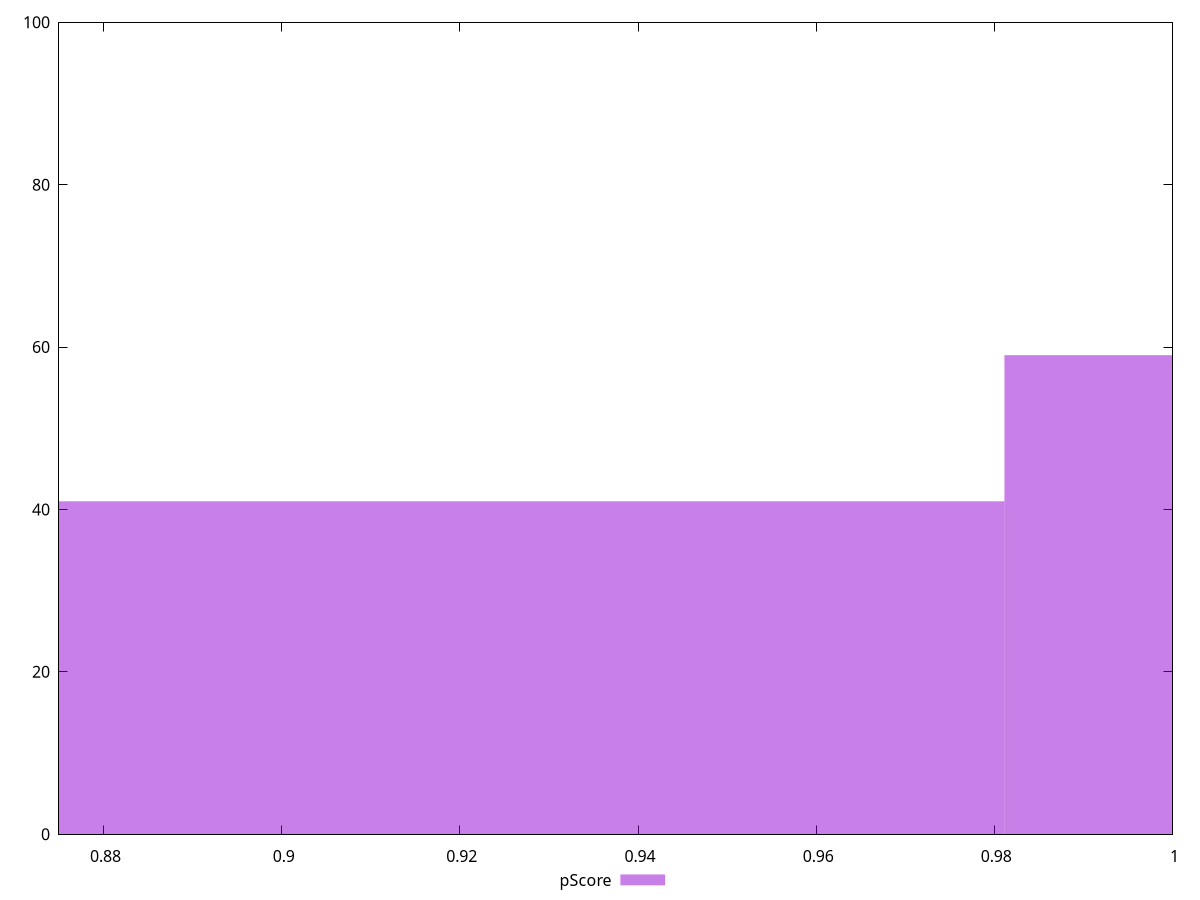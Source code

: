 reset

$pScore <<EOF
1.0566042969703118 59
0.905660825974553 41
EOF

set key outside below
set boxwidth 0.15094347099575883
set xrange [0.875:1]
set yrange [0:100]
set trange [0:100]
set style fill transparent solid 0.5 noborder
set terminal svg size 640, 490 enhanced background rgb 'white'
set output "reports/report_00032_2021-02-25T10-28-15.087Z/legacy-javascript/samples/astro/pScore/histogram.svg"

plot $pScore title "pScore" with boxes

reset
